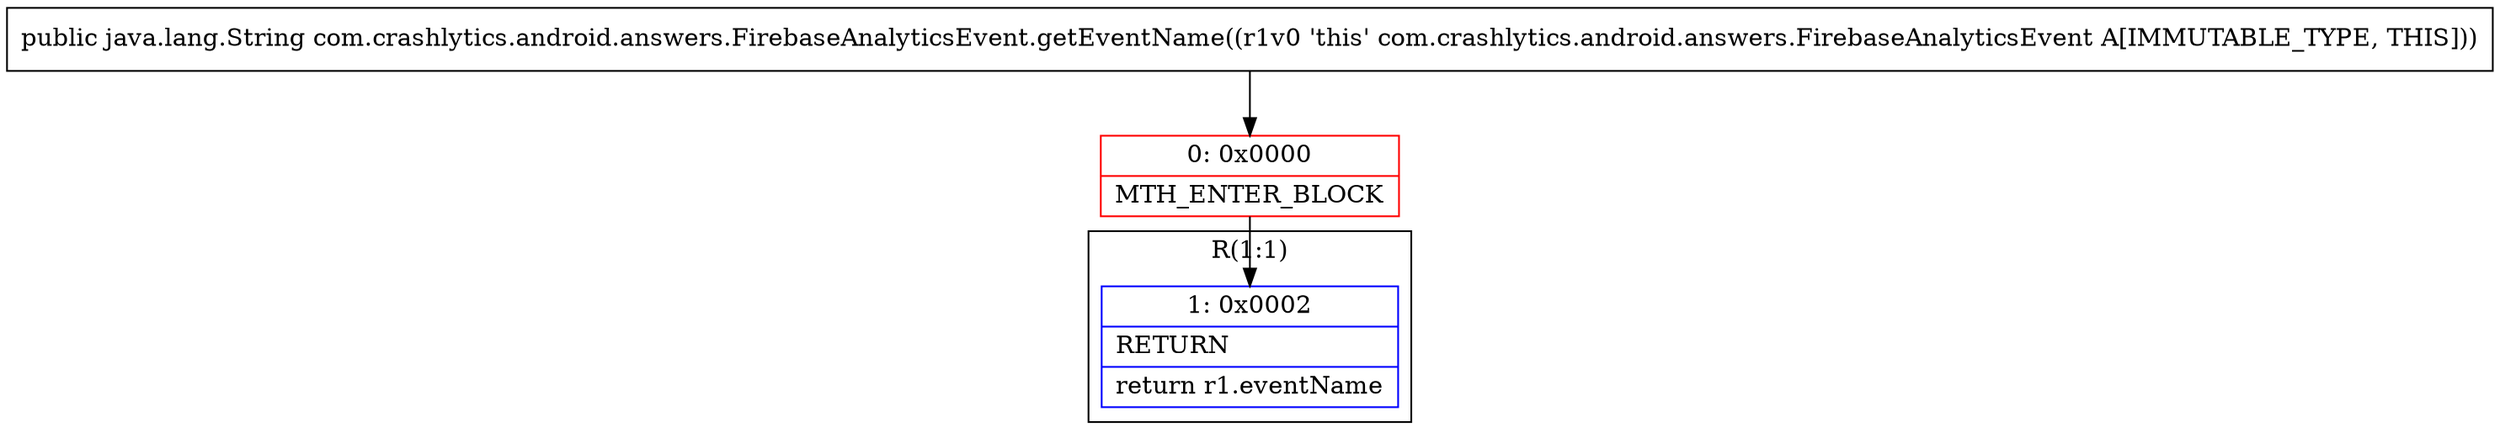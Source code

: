 digraph "CFG forcom.crashlytics.android.answers.FirebaseAnalyticsEvent.getEventName()Ljava\/lang\/String;" {
subgraph cluster_Region_933561831 {
label = "R(1:1)";
node [shape=record,color=blue];
Node_1 [shape=record,label="{1\:\ 0x0002|RETURN\l|return r1.eventName\l}"];
}
Node_0 [shape=record,color=red,label="{0\:\ 0x0000|MTH_ENTER_BLOCK\l}"];
MethodNode[shape=record,label="{public java.lang.String com.crashlytics.android.answers.FirebaseAnalyticsEvent.getEventName((r1v0 'this' com.crashlytics.android.answers.FirebaseAnalyticsEvent A[IMMUTABLE_TYPE, THIS])) }"];
MethodNode -> Node_0;
Node_0 -> Node_1;
}

